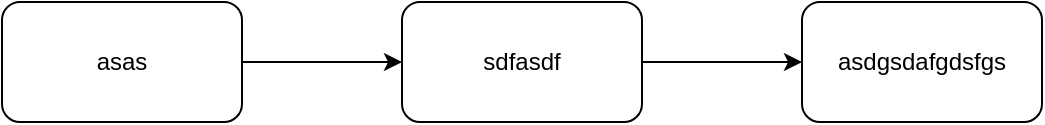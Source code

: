 <mxfile version="15.9.1" type="github">
  <diagram id="9LfKU1AgzP_vaJB0GFqz" name="Page-1">
    <mxGraphModel dx="1426" dy="417" grid="1" gridSize="10" guides="1" tooltips="1" connect="1" arrows="1" fold="1" page="1" pageScale="1" pageWidth="827" pageHeight="1169" math="0" shadow="0">
      <root>
        <mxCell id="0" />
        <mxCell id="1" parent="0" />
        <mxCell id="fUsRwnkaToGctYEPGJHQ-4" value="" style="edgeStyle=orthogonalEdgeStyle;rounded=0;orthogonalLoop=1;jettySize=auto;html=1;" parent="1" source="fUsRwnkaToGctYEPGJHQ-2" target="fUsRwnkaToGctYEPGJHQ-3" edge="1">
          <mxGeometry relative="1" as="geometry" />
        </mxCell>
        <mxCell id="fUsRwnkaToGctYEPGJHQ-2" value="asas" style="rounded=1;whiteSpace=wrap;html=1;" parent="1" vertex="1">
          <mxGeometry x="190" y="220" width="120" height="60" as="geometry" />
        </mxCell>
        <mxCell id="fUsRwnkaToGctYEPGJHQ-6" value="" style="edgeStyle=orthogonalEdgeStyle;rounded=0;orthogonalLoop=1;jettySize=auto;html=1;" parent="1" source="fUsRwnkaToGctYEPGJHQ-3" target="fUsRwnkaToGctYEPGJHQ-5" edge="1">
          <mxGeometry relative="1" as="geometry" />
        </mxCell>
        <mxCell id="fUsRwnkaToGctYEPGJHQ-3" value="sdfasdf" style="rounded=1;whiteSpace=wrap;html=1;" parent="1" vertex="1">
          <mxGeometry x="390" y="220" width="120" height="60" as="geometry" />
        </mxCell>
        <mxCell id="fUsRwnkaToGctYEPGJHQ-5" value="asdgsdafgdsfgs" style="rounded=1;whiteSpace=wrap;html=1;" parent="1" vertex="1">
          <mxGeometry x="590" y="220" width="120" height="60" as="geometry" />
        </mxCell>
      </root>
    </mxGraphModel>
  </diagram>
</mxfile>
